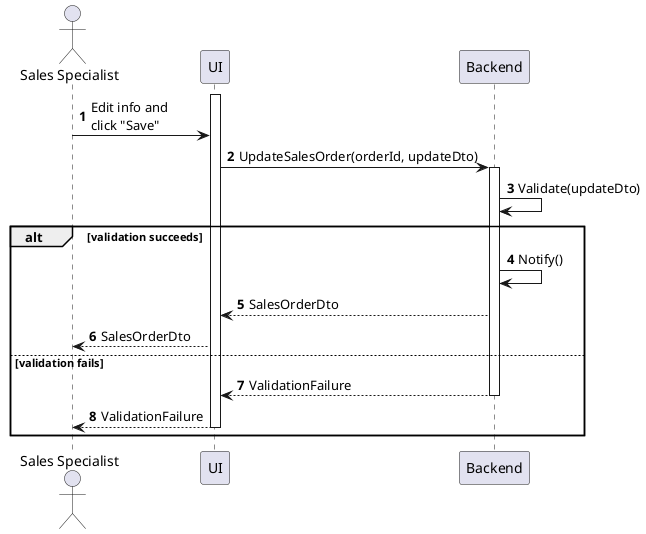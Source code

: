 @startuml sales-order-update
autonumber

actor "Sales Specialist" as a
participant UI as f
participant Backend as b

activate f
a -> f : Edit info and\nclick "Save"
f -> b : UpdateSalesOrder(orderId, updateDto)
activate b
b -> b : Validate(updateDto)

alt validation succeeds
    b -> b : Notify()
    b --> f : SalesOrderDto
    f --> a : SalesOrderDto
else validation fails
    return ValidationFailure
    f --> a : ValidationFailure
    deactivate f
end
@enduml